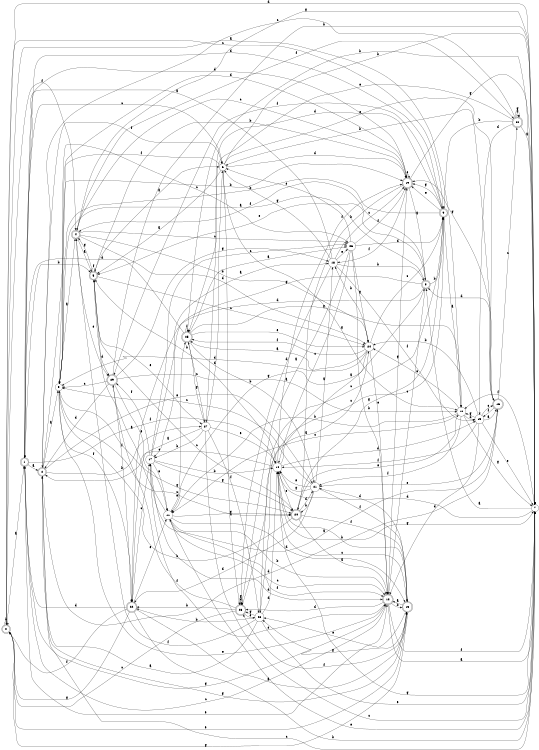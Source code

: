 digraph n25_2 {
__start0 [label="" shape="none"];

rankdir=LR;
size="8,5";

s0 [style="rounded,filled", color="black", fillcolor="white" shape="doublecircle", label="0"];
s1 [style="rounded,filled", color="black", fillcolor="white" shape="doublecircle", label="1"];
s2 [style="rounded,filled", color="black", fillcolor="white" shape="doublecircle", label="2"];
s3 [style="filled", color="black", fillcolor="white" shape="circle", label="3"];
s4 [style="rounded,filled", color="black", fillcolor="white" shape="doublecircle", label="4"];
s5 [style="rounded,filled", color="black", fillcolor="white" shape="doublecircle", label="5"];
s6 [style="filled", color="black", fillcolor="white" shape="circle", label="6"];
s7 [style="filled", color="black", fillcolor="white" shape="circle", label="7"];
s8 [style="rounded,filled", color="black", fillcolor="white" shape="doublecircle", label="8"];
s9 [style="rounded,filled", color="black", fillcolor="white" shape="doublecircle", label="9"];
s10 [style="filled", color="black", fillcolor="white" shape="circle", label="10"];
s11 [style="filled", color="black", fillcolor="white" shape="circle", label="11"];
s12 [style="rounded,filled", color="black", fillcolor="white" shape="doublecircle", label="12"];
s13 [style="rounded,filled", color="black", fillcolor="white" shape="doublecircle", label="13"];
s14 [style="filled", color="black", fillcolor="white" shape="circle", label="14"];
s15 [style="filled", color="black", fillcolor="white" shape="circle", label="15"];
s16 [style="rounded,filled", color="black", fillcolor="white" shape="doublecircle", label="16"];
s17 [style="filled", color="black", fillcolor="white" shape="circle", label="17"];
s18 [style="filled", color="black", fillcolor="white" shape="circle", label="18"];
s19 [style="rounded,filled", color="black", fillcolor="white" shape="doublecircle", label="19"];
s20 [style="rounded,filled", color="black", fillcolor="white" shape="doublecircle", label="20"];
s21 [style="filled", color="black", fillcolor="white" shape="circle", label="21"];
s22 [style="rounded,filled", color="black", fillcolor="white" shape="doublecircle", label="22"];
s23 [style="rounded,filled", color="black", fillcolor="white" shape="doublecircle", label="23"];
s24 [style="filled", color="black", fillcolor="white" shape="circle", label="24"];
s25 [style="rounded,filled", color="black", fillcolor="white" shape="doublecircle", label="25"];
s26 [style="filled", color="black", fillcolor="white" shape="circle", label="26"];
s27 [style="filled", color="black", fillcolor="white" shape="circle", label="27"];
s28 [style="filled", color="black", fillcolor="white" shape="circle", label="28"];
s29 [style="rounded,filled", color="black", fillcolor="white" shape="doublecircle", label="29"];
s30 [style="rounded,filled", color="black", fillcolor="white" shape="doublecircle", label="30"];
s0 -> s1 [label="a"];
s0 -> s0 [label="b"];
s0 -> s9 [label="c"];
s0 -> s7 [label="d"];
s0 -> s13 [label="e"];
s0 -> s4 [label="f"];
s0 -> s13 [label="g"];
s1 -> s2 [label="a"];
s1 -> s5 [label="b"];
s1 -> s6 [label="c"];
s1 -> s9 [label="d"];
s1 -> s12 [label="e"];
s1 -> s14 [label="f"];
s1 -> s12 [label="g"];
s2 -> s3 [label="a"];
s2 -> s27 [label="b"];
s2 -> s26 [label="c"];
s2 -> s16 [label="d"];
s2 -> s21 [label="e"];
s2 -> s6 [label="f"];
s2 -> s13 [label="g"];
s3 -> s4 [label="a"];
s3 -> s19 [label="b"];
s3 -> s20 [label="c"];
s3 -> s19 [label="d"];
s3 -> s12 [label="e"];
s3 -> s22 [label="f"];
s3 -> s20 [label="g"];
s4 -> s5 [label="a"];
s4 -> s24 [label="b"];
s4 -> s26 [label="c"];
s4 -> s24 [label="d"];
s4 -> s29 [label="e"];
s4 -> s30 [label="f"];
s4 -> s7 [label="g"];
s5 -> s6 [label="a"];
s5 -> s19 [label="b"];
s5 -> s24 [label="c"];
s5 -> s29 [label="d"];
s5 -> s27 [label="e"];
s5 -> s5 [label="f"];
s5 -> s4 [label="g"];
s6 -> s5 [label="a"];
s6 -> s7 [label="b"];
s6 -> s23 [label="c"];
s6 -> s19 [label="d"];
s6 -> s16 [label="e"];
s6 -> s3 [label="f"];
s6 -> s10 [label="g"];
s7 -> s8 [label="a"];
s7 -> s25 [label="b"];
s7 -> s2 [label="c"];
s7 -> s14 [label="d"];
s7 -> s11 [label="e"];
s7 -> s10 [label="f"];
s7 -> s14 [label="g"];
s8 -> s3 [label="a"];
s8 -> s9 [label="b"];
s8 -> s12 [label="c"];
s8 -> s22 [label="d"];
s8 -> s5 [label="e"];
s8 -> s4 [label="f"];
s8 -> s17 [label="g"];
s9 -> s10 [label="a"];
s9 -> s3 [label="b"];
s9 -> s28 [label="c"];
s9 -> s25 [label="d"];
s9 -> s19 [label="e"];
s9 -> s29 [label="f"];
s9 -> s19 [label="g"];
s10 -> s0 [label="a"];
s10 -> s11 [label="b"];
s10 -> s11 [label="c"];
s10 -> s15 [label="d"];
s10 -> s24 [label="e"];
s10 -> s21 [label="f"];
s10 -> s7 [label="g"];
s11 -> s5 [label="a"];
s11 -> s12 [label="b"];
s11 -> s12 [label="c"];
s11 -> s13 [label="d"];
s11 -> s25 [label="e"];
s11 -> s12 [label="f"];
s11 -> s20 [label="g"];
s12 -> s7 [label="a"];
s12 -> s13 [label="b"];
s12 -> s1 [label="c"];
s12 -> s23 [label="d"];
s12 -> s17 [label="e"];
s12 -> s7 [label="f"];
s12 -> s19 [label="g"];
s13 -> s12 [label="a"];
s13 -> s14 [label="b"];
s13 -> s14 [label="c"];
s13 -> s21 [label="d"];
s13 -> s28 [label="e"];
s13 -> s23 [label="f"];
s13 -> s28 [label="g"];
s14 -> s8 [label="a"];
s14 -> s5 [label="b"];
s14 -> s2 [label="c"];
s14 -> s15 [label="d"];
s14 -> s20 [label="e"];
s14 -> s19 [label="f"];
s14 -> s7 [label="g"];
s15 -> s16 [label="a"];
s15 -> s24 [label="b"];
s15 -> s16 [label="c"];
s15 -> s12 [label="d"];
s15 -> s7 [label="e"];
s15 -> s14 [label="f"];
s15 -> s10 [label="g"];
s16 -> s17 [label="a"];
s16 -> s6 [label="b"];
s16 -> s30 [label="c"];
s16 -> s8 [label="d"];
s16 -> s21 [label="e"];
s16 -> s15 [label="f"];
s16 -> s19 [label="g"];
s17 -> s18 [label="a"];
s17 -> s14 [label="b"];
s17 -> s26 [label="c"];
s17 -> s12 [label="d"];
s17 -> s11 [label="e"];
s17 -> s29 [label="f"];
s17 -> s20 [label="g"];
s18 -> s1 [label="a"];
s18 -> s8 [label="b"];
s18 -> s19 [label="c"];
s18 -> s23 [label="d"];
s18 -> s26 [label="e"];
s18 -> s15 [label="f"];
s18 -> s6 [label="g"];
s19 -> s8 [label="a"];
s19 -> s20 [label="b"];
s19 -> s4 [label="c"];
s19 -> s1 [label="d"];
s19 -> s19 [label="e"];
s19 -> s18 [label="f"];
s19 -> s7 [label="g"];
s20 -> s12 [label="a"];
s20 -> s3 [label="b"];
s20 -> s5 [label="c"];
s20 -> s21 [label="d"];
s20 -> s10 [label="e"];
s20 -> s13 [label="f"];
s20 -> s9 [label="g"];
s21 -> s18 [label="a"];
s21 -> s20 [label="b"];
s21 -> s3 [label="c"];
s21 -> s22 [label="d"];
s21 -> s14 [label="e"];
s21 -> s13 [label="f"];
s21 -> s14 [label="g"];
s22 -> s13 [label="a"];
s22 -> s7 [label="b"];
s22 -> s17 [label="c"];
s22 -> s1 [label="d"];
s22 -> s11 [label="e"];
s22 -> s0 [label="f"];
s22 -> s0 [label="g"];
s23 -> s24 [label="a"];
s23 -> s22 [label="b"];
s23 -> s0 [label="c"];
s23 -> s23 [label="d"];
s23 -> s28 [label="e"];
s23 -> s29 [label="f"];
s23 -> s23 [label="g"];
s24 -> s25 [label="a"];
s24 -> s18 [label="b"];
s24 -> s9 [label="c"];
s24 -> s3 [label="d"];
s24 -> s12 [label="e"];
s24 -> s25 [label="f"];
s24 -> s11 [label="g"];
s25 -> s26 [label="a"];
s25 -> s21 [label="b"];
s25 -> s27 [label="c"];
s25 -> s1 [label="d"];
s25 -> s24 [label="e"];
s25 -> s25 [label="f"];
s25 -> s10 [label="g"];
s26 -> s23 [label="a"];
s26 -> s12 [label="b"];
s26 -> s14 [label="c"];
s26 -> s9 [label="d"];
s26 -> s6 [label="e"];
s26 -> s19 [label="f"];
s26 -> s24 [label="g"];
s27 -> s22 [label="a"];
s27 -> s17 [label="b"];
s27 -> s7 [label="c"];
s27 -> s6 [label="d"];
s27 -> s14 [label="e"];
s27 -> s28 [label="f"];
s27 -> s25 [label="g"];
s28 -> s2 [label="a"];
s28 -> s22 [label="b"];
s28 -> s9 [label="c"];
s28 -> s14 [label="d"];
s28 -> s7 [label="e"];
s28 -> s4 [label="f"];
s28 -> s23 [label="g"];
s29 -> s10 [label="a"];
s29 -> s7 [label="b"];
s29 -> s3 [label="c"];
s29 -> s2 [label="d"];
s29 -> s11 [label="e"];
s29 -> s22 [label="f"];
s29 -> s18 [label="g"];
s30 -> s7 [label="a"];
s30 -> s9 [label="b"];
s30 -> s2 [label="c"];
s30 -> s15 [label="d"];
s30 -> s27 [label="e"];
s30 -> s30 [label="f"];
s30 -> s30 [label="g"];

}